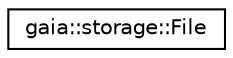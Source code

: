 digraph G
{
  edge [fontname="Helvetica",fontsize="10",labelfontname="Helvetica",labelfontsize="10"];
  node [fontname="Helvetica",fontsize="10",shape=record];
  rankdir=LR;
  Node1 [label="gaia::storage::File",height=0.2,width=0.4,color="black", fillcolor="white", style="filled",URL="$d4/d31/classgaia_1_1storage_1_1_file.html",tooltip="An &quot;abstract&quot; representation of a file system entity identified by a pathname."];
}
